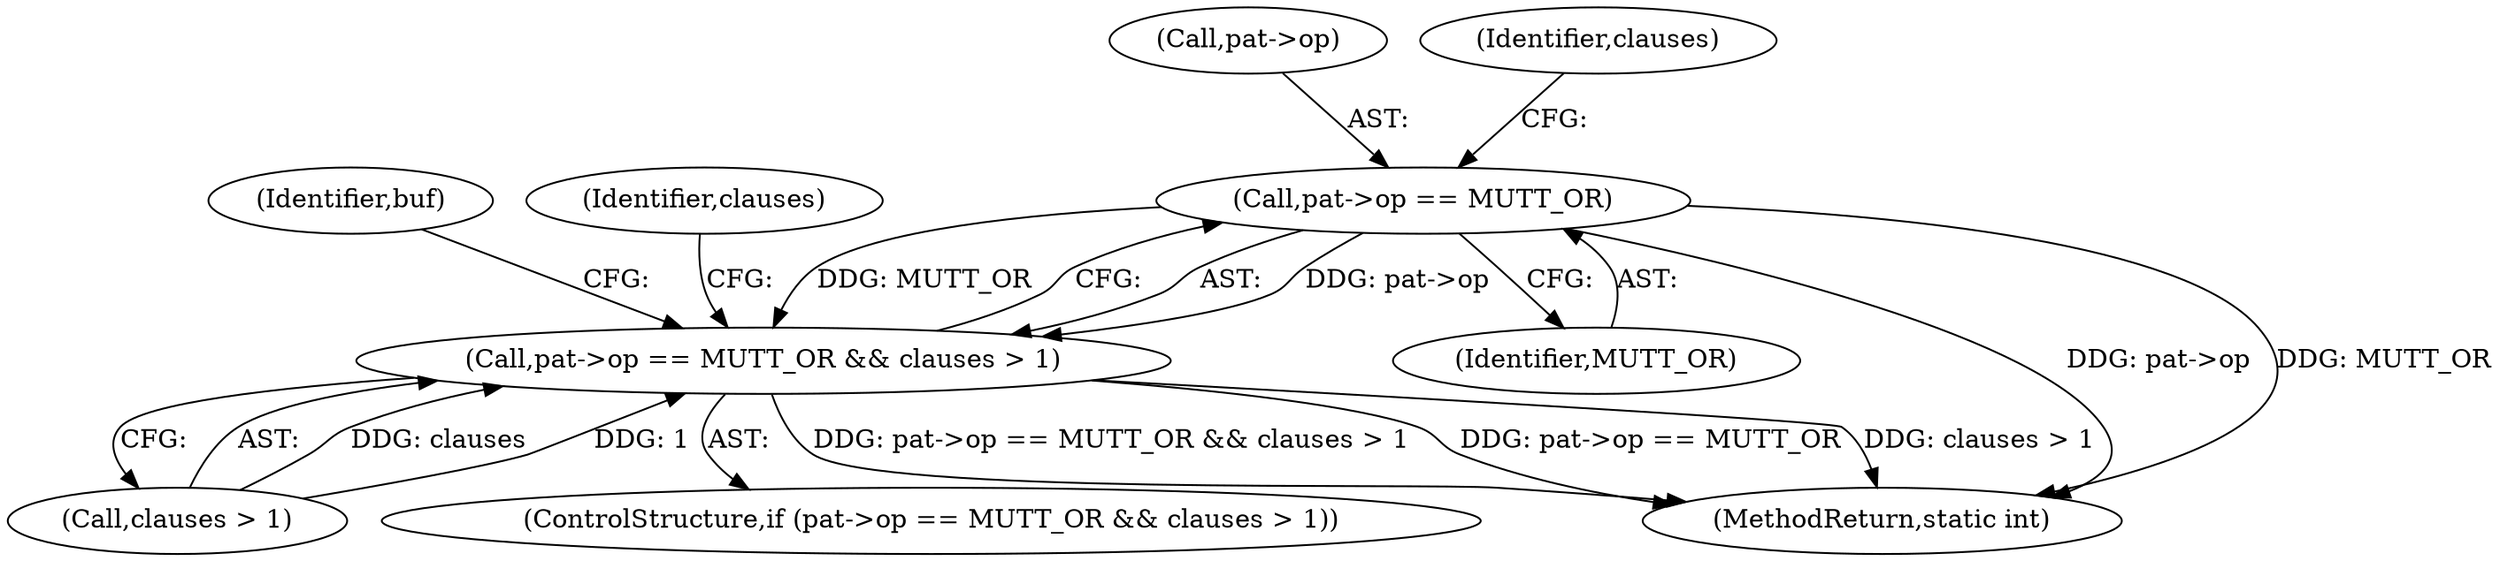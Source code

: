 digraph "0_neomutt_e52393740334443ae0206cab2d7caef381646725_1@pointer" {
"1000159" [label="(Call,pat->op == MUTT_OR)"];
"1000158" [label="(Call,pat->op == MUTT_OR && clauses > 1)"];
"1000168" [label="(Identifier,buf)"];
"1000163" [label="(Identifier,MUTT_OR)"];
"1000355" [label="(MethodReturn,static int)"];
"1000160" [label="(Call,pat->op)"];
"1000164" [label="(Call,clauses > 1)"];
"1000171" [label="(Identifier,clauses)"];
"1000165" [label="(Identifier,clauses)"];
"1000158" [label="(Call,pat->op == MUTT_OR && clauses > 1)"];
"1000159" [label="(Call,pat->op == MUTT_OR)"];
"1000157" [label="(ControlStructure,if (pat->op == MUTT_OR && clauses > 1))"];
"1000159" -> "1000158"  [label="AST: "];
"1000159" -> "1000163"  [label="CFG: "];
"1000160" -> "1000159"  [label="AST: "];
"1000163" -> "1000159"  [label="AST: "];
"1000165" -> "1000159"  [label="CFG: "];
"1000158" -> "1000159"  [label="CFG: "];
"1000159" -> "1000355"  [label="DDG: pat->op"];
"1000159" -> "1000355"  [label="DDG: MUTT_OR"];
"1000159" -> "1000158"  [label="DDG: pat->op"];
"1000159" -> "1000158"  [label="DDG: MUTT_OR"];
"1000158" -> "1000157"  [label="AST: "];
"1000158" -> "1000164"  [label="CFG: "];
"1000164" -> "1000158"  [label="AST: "];
"1000168" -> "1000158"  [label="CFG: "];
"1000171" -> "1000158"  [label="CFG: "];
"1000158" -> "1000355"  [label="DDG: pat->op == MUTT_OR"];
"1000158" -> "1000355"  [label="DDG: clauses > 1"];
"1000158" -> "1000355"  [label="DDG: pat->op == MUTT_OR && clauses > 1"];
"1000164" -> "1000158"  [label="DDG: clauses"];
"1000164" -> "1000158"  [label="DDG: 1"];
}
